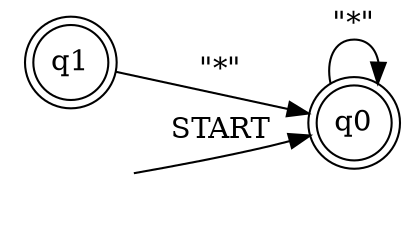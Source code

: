 # ----------------------------------- 
#Title:   G(!p || F(s && !z && X(!z U t)))
#From:  patterns.projects.cs.ksu.edu/documentation/patterns/ltl.shtml 
# alphabet : [z, t, p, s, x]
# ----------------------------------- 
 
 
digraph G {
  rankdir=LR;
  q0 [shape=doublecircle, margin=0];
  q1 [shape=doublecircle, margin=0];
  start0 [shape=none, style=invis];
  q1 -> q0  [label="\"*\""];
  q0 -> q0  [label="\"*\""];
  start0 -> q0 [label="START"];
}
